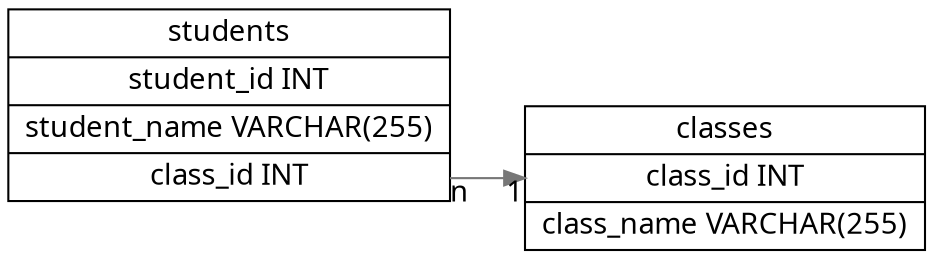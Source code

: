 digraph students {
    node [shape=record fontname="Open Sans;sans-serif"];
    edge [color="#777777" fontname="Open Sans;sans-serif"];
    rankdir="LR";
    students [label="students|student_id INT|student_name VARCHAR(255)|<sclassid> class_id INT"];
    classes [label="classes|<cclassid> class_id INT|class_name VARCHAR(255)"];
    students:sclassid->classes:cclassid  [taillabel="n" headlabel="1"];
}